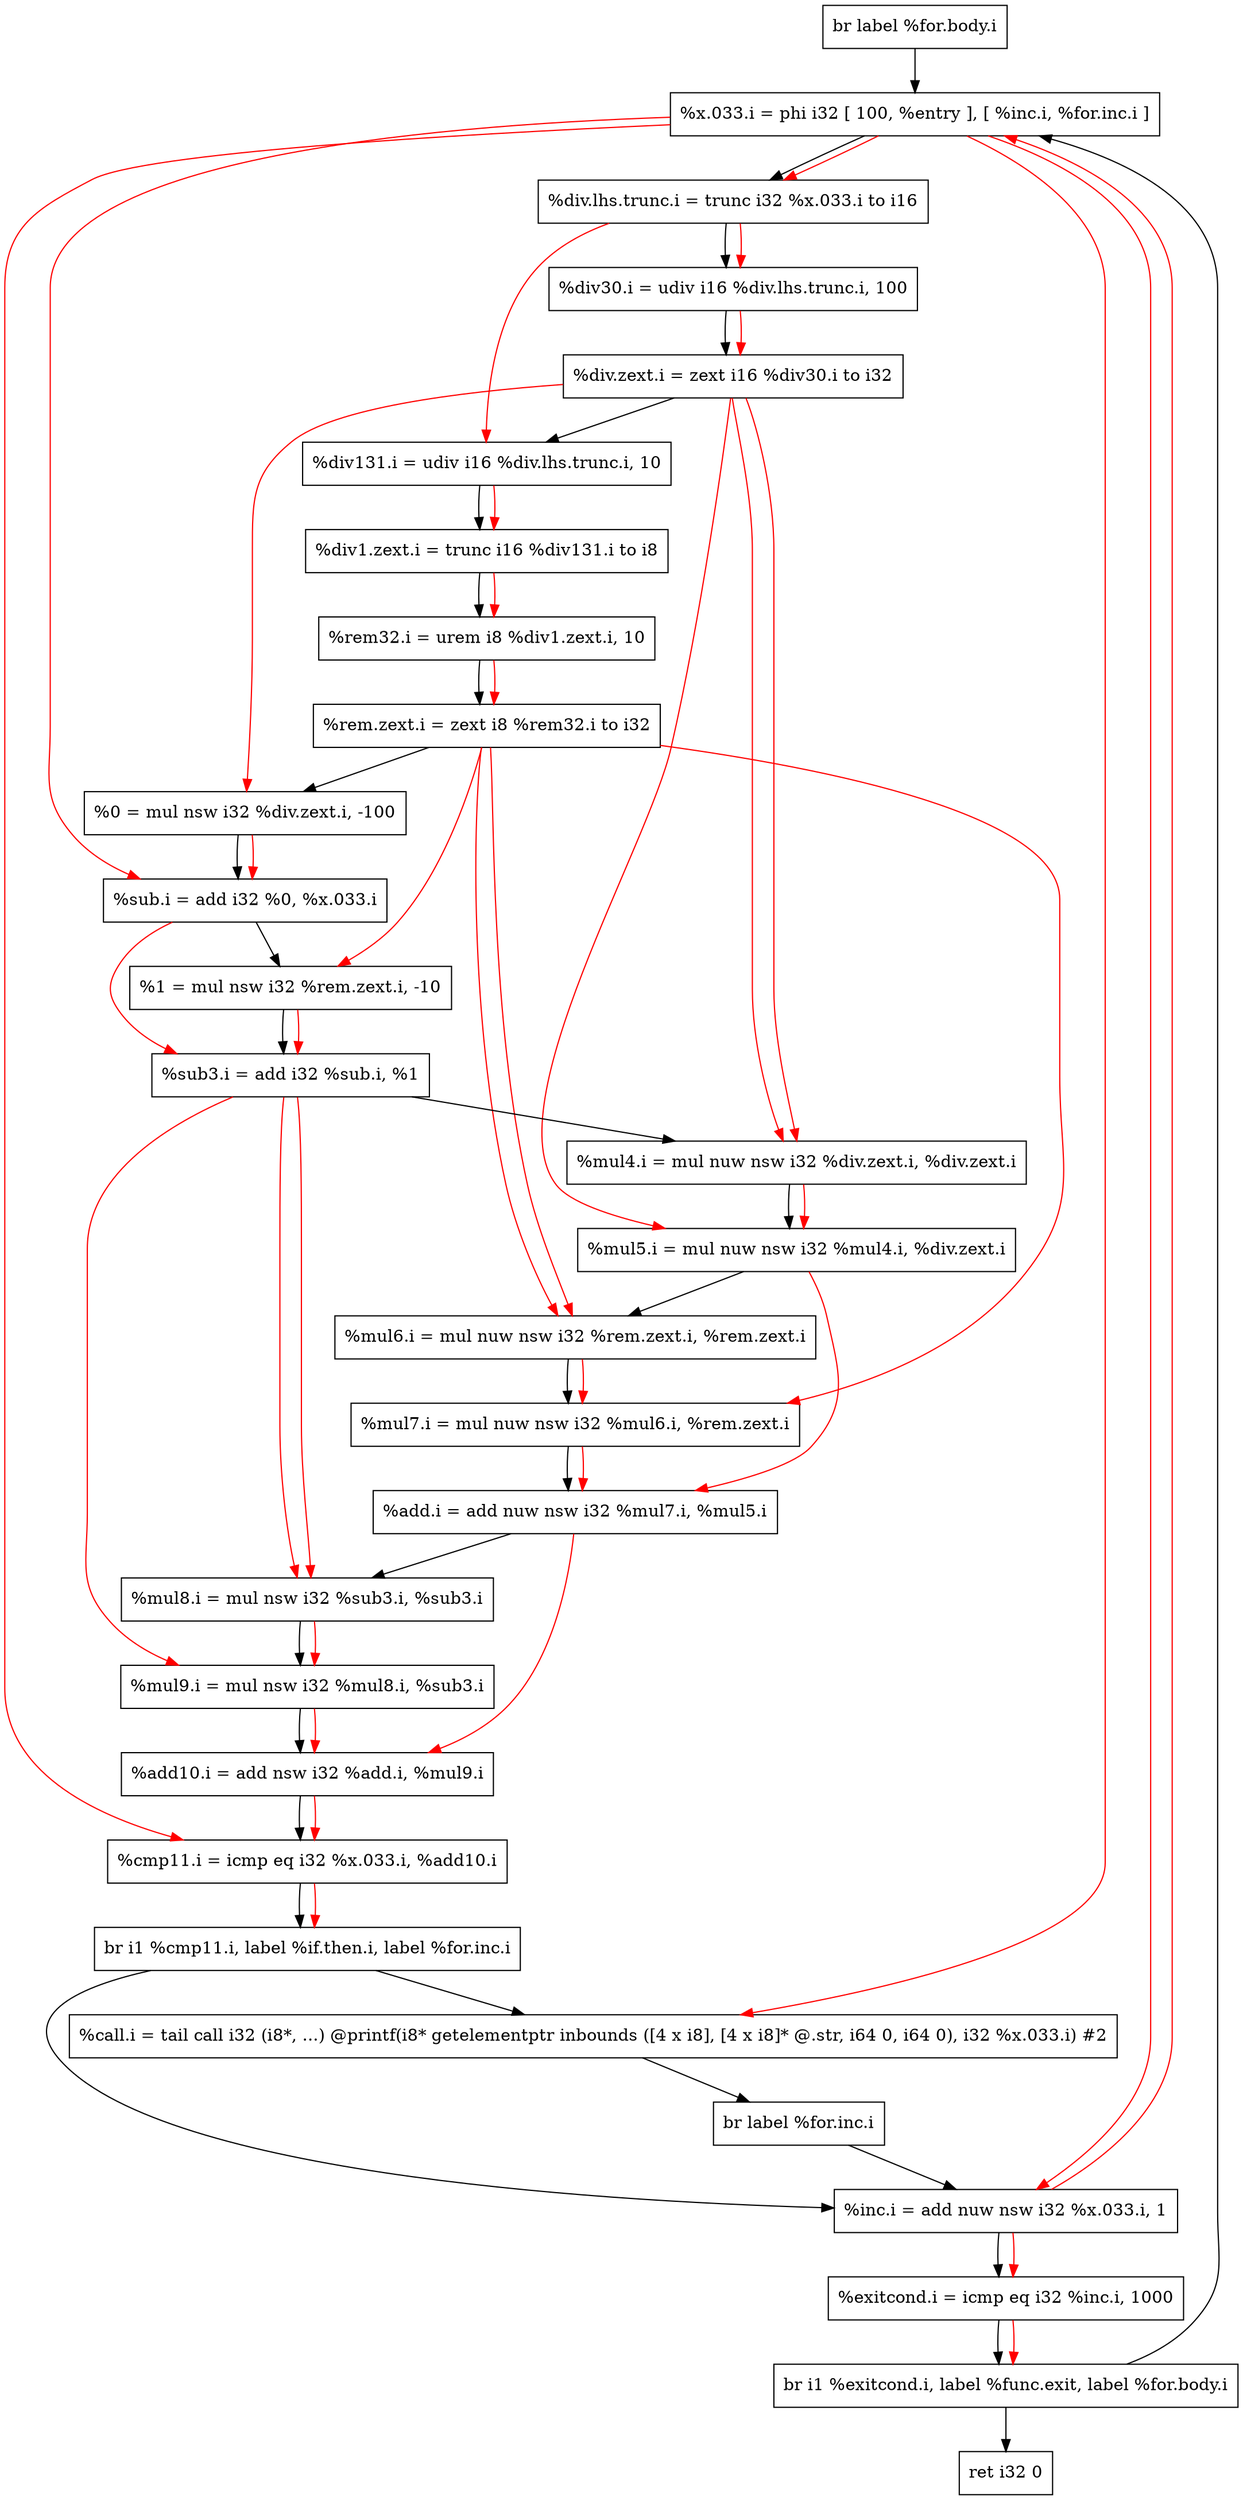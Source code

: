digraph "CDFG for'main' function" {
	Node0x56540650a868[shape=record, label="  br label %for.body.i"];
	Node0x56540650ce58[shape=record, label="  %x.033.i = phi i32 [ 100, %entry ], [ %inc.i, %for.inc.i ]"];
	Node0x56540650cf28[shape=record, label="  %div.lhs.trunc.i = trunc i32 %x.033.i to i16"];
	Node0x56540650d000[shape=record, label="  %div30.i = udiv i16 %div.lhs.trunc.i, 100"];
	Node0x56540650d078[shape=record, label="  %div.zext.i = zext i16 %div30.i to i32"];
	Node0x56540650d120[shape=record, label="  %div131.i = udiv i16 %div.lhs.trunc.i, 10"];
	Node0x56540650d178[shape=record, label="  %div1.zext.i = trunc i16 %div131.i to i8"];
	Node0x56540650d220[shape=record, label="  %rem32.i = urem i8 %div1.zext.i, 10"];
	Node0x56540650d298[shape=record, label="  %rem.zext.i = zext i8 %rem32.i to i32"];
	Node0x56540650d340[shape=record, label="  %0 = mul nsw i32 %div.zext.i, -100"];
	Node0x56540650d3d0[shape=record, label="  %sub.i = add i32 %0, %x.033.i"];
	Node0x56540650d460[shape=record, label="  %1 = mul nsw i32 %rem.zext.i, -10"];
	Node0x56540650d4f0[shape=record, label="  %sub3.i = add i32 %sub.i, %1"];
	Node0x56540650d700[shape=record, label="  %mul4.i = mul nuw nsw i32 %div.zext.i, %div.zext.i"];
	Node0x56540650d790[shape=record, label="  %mul5.i = mul nuw nsw i32 %mul4.i, %div.zext.i"];
	Node0x56540650d820[shape=record, label="  %mul6.i = mul nuw nsw i32 %rem.zext.i, %rem.zext.i"];
	Node0x56540650e0c0[shape=record, label="  %mul7.i = mul nuw nsw i32 %mul6.i, %rem.zext.i"];
	Node0x56540650e150[shape=record, label="  %add.i = add nuw nsw i32 %mul7.i, %mul5.i"];
	Node0x56540650e1e0[shape=record, label="  %mul8.i = mul nsw i32 %sub3.i, %sub3.i"];
	Node0x56540650e270[shape=record, label="  %mul9.i = mul nsw i32 %mul8.i, %sub3.i"];
	Node0x56540650e300[shape=record, label="  %add10.i = add nsw i32 %add.i, %mul9.i"];
	Node0x56540650e390[shape=record, label="  %cmp11.i = icmp eq i32 %x.033.i, %add10.i"];
	Node0x5654064a0468[shape=record, label="  br i1 %cmp11.i, label %if.then.i, label %for.inc.i"];
	Node0x56540650e538[shape=record, label="  %call.i = tail call i32 (i8*, ...) @printf(i8* getelementptr inbounds ([4 x i8], [4 x i8]* @.str, i64 0, i64 0), i32 %x.033.i) #2"];
	Node0x56540650e488[shape=record, label="  br label %for.inc.i"];
	Node0x56540650e630[shape=record, label="  %inc.i = add nuw nsw i32 %x.033.i, 1"];
	Node0x56540650e9c0[shape=record, label="  %exitcond.i = icmp eq i32 %inc.i, 1000"];
	Node0x5654064a0588[shape=record, label="  br i1 %exitcond.i, label %func.exit, label %for.body.i"];
	Node0x56540650bfe8[shape=record, label="  ret i32 0"];
	Node0x56540650a868 -> Node0x56540650ce58
	Node0x56540650ce58 -> Node0x56540650cf28
	Node0x56540650cf28 -> Node0x56540650d000
	Node0x56540650d000 -> Node0x56540650d078
	Node0x56540650d078 -> Node0x56540650d120
	Node0x56540650d120 -> Node0x56540650d178
	Node0x56540650d178 -> Node0x56540650d220
	Node0x56540650d220 -> Node0x56540650d298
	Node0x56540650d298 -> Node0x56540650d340
	Node0x56540650d340 -> Node0x56540650d3d0
	Node0x56540650d3d0 -> Node0x56540650d460
	Node0x56540650d460 -> Node0x56540650d4f0
	Node0x56540650d4f0 -> Node0x56540650d700
	Node0x56540650d700 -> Node0x56540650d790
	Node0x56540650d790 -> Node0x56540650d820
	Node0x56540650d820 -> Node0x56540650e0c0
	Node0x56540650e0c0 -> Node0x56540650e150
	Node0x56540650e150 -> Node0x56540650e1e0
	Node0x56540650e1e0 -> Node0x56540650e270
	Node0x56540650e270 -> Node0x56540650e300
	Node0x56540650e300 -> Node0x56540650e390
	Node0x56540650e390 -> Node0x5654064a0468
	Node0x5654064a0468 -> Node0x56540650e538
	Node0x5654064a0468 -> Node0x56540650e630
	Node0x56540650e538 -> Node0x56540650e488
	Node0x56540650e488 -> Node0x56540650e630
	Node0x56540650e630 -> Node0x56540650e9c0
	Node0x56540650e9c0 -> Node0x5654064a0588
	Node0x5654064a0588 -> Node0x56540650bfe8
	Node0x5654064a0588 -> Node0x56540650ce58
edge [color=red]
	Node0x56540650e630 -> Node0x56540650ce58
	Node0x56540650ce58 -> Node0x56540650cf28
	Node0x56540650cf28 -> Node0x56540650d000
	Node0x56540650d000 -> Node0x56540650d078
	Node0x56540650cf28 -> Node0x56540650d120
	Node0x56540650d120 -> Node0x56540650d178
	Node0x56540650d178 -> Node0x56540650d220
	Node0x56540650d220 -> Node0x56540650d298
	Node0x56540650d078 -> Node0x56540650d340
	Node0x56540650d340 -> Node0x56540650d3d0
	Node0x56540650ce58 -> Node0x56540650d3d0
	Node0x56540650d298 -> Node0x56540650d460
	Node0x56540650d3d0 -> Node0x56540650d4f0
	Node0x56540650d460 -> Node0x56540650d4f0
	Node0x56540650d078 -> Node0x56540650d700
	Node0x56540650d078 -> Node0x56540650d700
	Node0x56540650d700 -> Node0x56540650d790
	Node0x56540650d078 -> Node0x56540650d790
	Node0x56540650d298 -> Node0x56540650d820
	Node0x56540650d298 -> Node0x56540650d820
	Node0x56540650d820 -> Node0x56540650e0c0
	Node0x56540650d298 -> Node0x56540650e0c0
	Node0x56540650e0c0 -> Node0x56540650e150
	Node0x56540650d790 -> Node0x56540650e150
	Node0x56540650d4f0 -> Node0x56540650e1e0
	Node0x56540650d4f0 -> Node0x56540650e1e0
	Node0x56540650e1e0 -> Node0x56540650e270
	Node0x56540650d4f0 -> Node0x56540650e270
	Node0x56540650e150 -> Node0x56540650e300
	Node0x56540650e270 -> Node0x56540650e300
	Node0x56540650ce58 -> Node0x56540650e390
	Node0x56540650e300 -> Node0x56540650e390
	Node0x56540650e390 -> Node0x5654064a0468
	Node0x56540650ce58 -> Node0x56540650e538
	Node0x56540650ce58 -> Node0x56540650e630
	Node0x56540650e630 -> Node0x56540650e9c0
	Node0x56540650e9c0 -> Node0x5654064a0588
}
